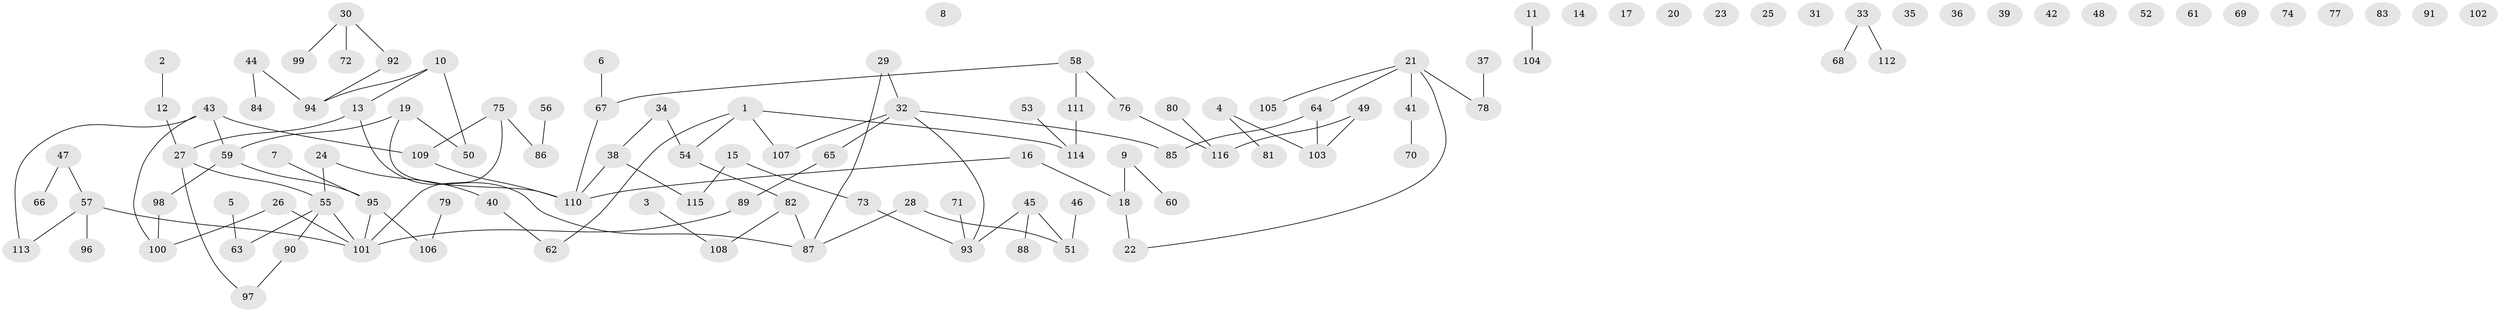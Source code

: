 // coarse degree distribution, {4: 0.034482758620689655, 1: 0.22413793103448276, 7: 0.05172413793103448, 0: 0.3793103448275862, 2: 0.1896551724137931, 8: 0.017241379310344827, 3: 0.034482758620689655, 5: 0.06896551724137931}
// Generated by graph-tools (version 1.1) at 2025/16/03/04/25 18:16:43]
// undirected, 116 vertices, 109 edges
graph export_dot {
graph [start="1"]
  node [color=gray90,style=filled];
  1;
  2;
  3;
  4;
  5;
  6;
  7;
  8;
  9;
  10;
  11;
  12;
  13;
  14;
  15;
  16;
  17;
  18;
  19;
  20;
  21;
  22;
  23;
  24;
  25;
  26;
  27;
  28;
  29;
  30;
  31;
  32;
  33;
  34;
  35;
  36;
  37;
  38;
  39;
  40;
  41;
  42;
  43;
  44;
  45;
  46;
  47;
  48;
  49;
  50;
  51;
  52;
  53;
  54;
  55;
  56;
  57;
  58;
  59;
  60;
  61;
  62;
  63;
  64;
  65;
  66;
  67;
  68;
  69;
  70;
  71;
  72;
  73;
  74;
  75;
  76;
  77;
  78;
  79;
  80;
  81;
  82;
  83;
  84;
  85;
  86;
  87;
  88;
  89;
  90;
  91;
  92;
  93;
  94;
  95;
  96;
  97;
  98;
  99;
  100;
  101;
  102;
  103;
  104;
  105;
  106;
  107;
  108;
  109;
  110;
  111;
  112;
  113;
  114;
  115;
  116;
  1 -- 54;
  1 -- 62;
  1 -- 107;
  1 -- 114;
  2 -- 12;
  3 -- 108;
  4 -- 81;
  4 -- 103;
  5 -- 63;
  6 -- 67;
  7 -- 95;
  9 -- 18;
  9 -- 60;
  10 -- 13;
  10 -- 50;
  10 -- 94;
  11 -- 104;
  12 -- 27;
  13 -- 27;
  13 -- 87;
  15 -- 73;
  15 -- 115;
  16 -- 18;
  16 -- 110;
  18 -- 22;
  19 -- 50;
  19 -- 59;
  19 -- 110;
  21 -- 22;
  21 -- 41;
  21 -- 64;
  21 -- 78;
  21 -- 105;
  24 -- 40;
  24 -- 55;
  26 -- 100;
  26 -- 101;
  27 -- 55;
  27 -- 97;
  28 -- 51;
  28 -- 87;
  29 -- 32;
  29 -- 87;
  30 -- 72;
  30 -- 92;
  30 -- 99;
  32 -- 65;
  32 -- 85;
  32 -- 93;
  32 -- 107;
  33 -- 68;
  33 -- 112;
  34 -- 38;
  34 -- 54;
  37 -- 78;
  38 -- 110;
  38 -- 115;
  40 -- 62;
  41 -- 70;
  43 -- 59;
  43 -- 100;
  43 -- 109;
  43 -- 113;
  44 -- 84;
  44 -- 94;
  45 -- 51;
  45 -- 88;
  45 -- 93;
  46 -- 51;
  47 -- 57;
  47 -- 66;
  49 -- 103;
  49 -- 116;
  53 -- 114;
  54 -- 82;
  55 -- 63;
  55 -- 90;
  55 -- 101;
  56 -- 86;
  57 -- 96;
  57 -- 101;
  57 -- 113;
  58 -- 67;
  58 -- 76;
  58 -- 111;
  59 -- 95;
  59 -- 98;
  64 -- 85;
  64 -- 103;
  65 -- 89;
  67 -- 110;
  71 -- 93;
  73 -- 93;
  75 -- 86;
  75 -- 101;
  75 -- 109;
  76 -- 116;
  79 -- 106;
  80 -- 116;
  82 -- 87;
  82 -- 108;
  89 -- 101;
  90 -- 97;
  92 -- 94;
  95 -- 101;
  95 -- 106;
  98 -- 100;
  109 -- 110;
  111 -- 114;
}
